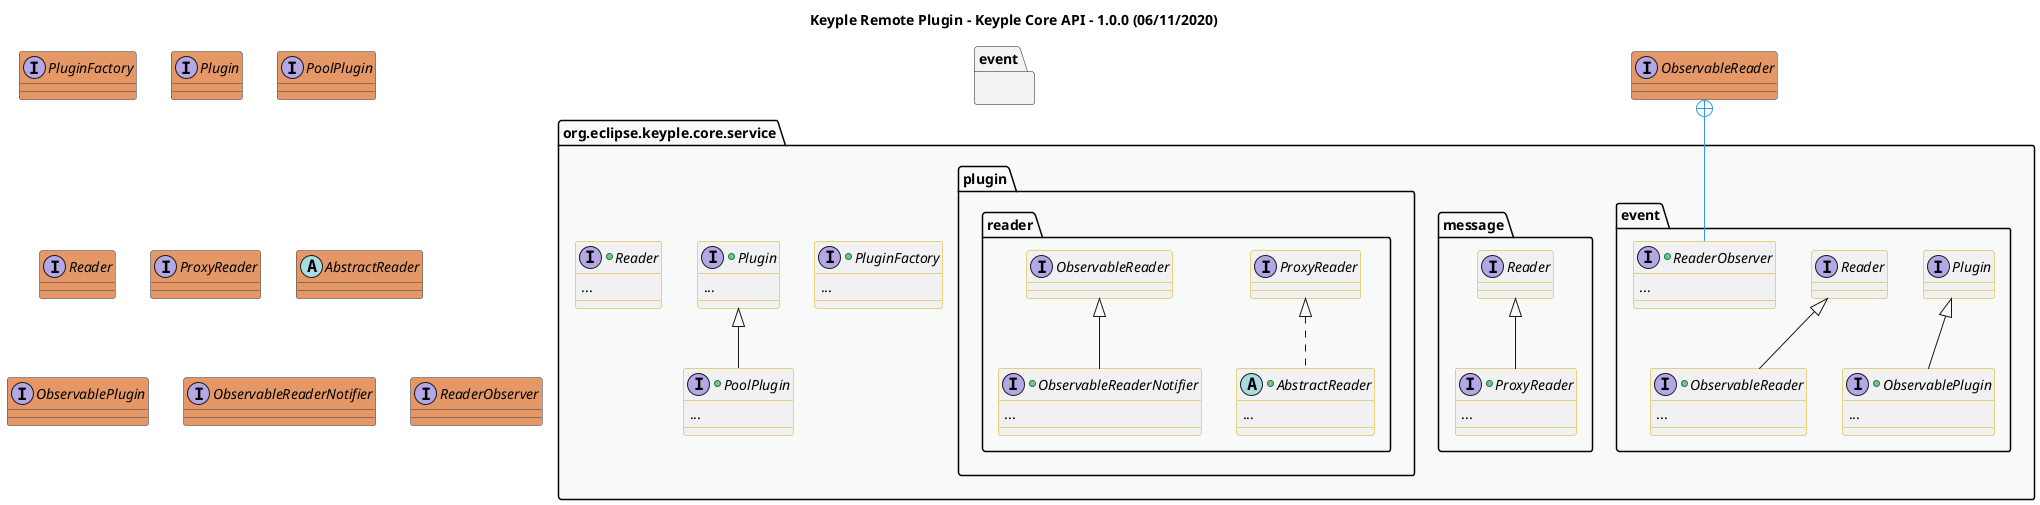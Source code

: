 @startuml
title
    Keyple Remote Plugin - Keyple Core API - 1.0.0 (06/11/2020)
end title

' == THEME ==

'Couleurs issues de : https://htmlcolorcodes.com/fr/tableau-de-couleur/tableau-de-couleur-design-plat/
!define C_GREY1 F8F9F9
!define C_GREY2 F2F3F4
!define C_GREY3 E5E7E9
!define C_GREY4 D7DBDD
!define C_GREY5 CACFD2
!define C_GREY6 BDC3C7
!define C_LINK 3498DB
!define C_USE 27AE60

skinparam Shadowing false
skinparam ClassFontStyle italic
skinparam ClassBorderColor #D4AC0D
skinparam stereotypeABorderColor #A9DCDF
skinparam stereotypeIBorderColor #B4A7E5
skinparam stereotypeCBorderColor #ADD1B2
skinparam stereotypeEBorderColor #EB93DF
' Red
skinparam ClassBackgroundColor<<red>> #FDEDEC
skinparam ClassBorderColor<<red>> #E74C3C
hide <<red>> stereotype
' Purple
skinparam ClassBackgroundColor<<purple>> #F4ECF7
skinparam ClassBorderColor<<purple>> #8E44AD
hide <<purple>> stereotype
' blue
skinparam ClassBackgroundColor<<blue>> #EBF5FB
skinparam ClassBorderColor<<blue>> #3498DB
hide <<blue>> stereotype
' Green
skinparam ClassBackgroundColor<<green>> #E9F7EF
skinparam ClassBorderColor<<green>> #27AE60
hide <<green>> stereotype
' Grey
skinparam ClassBackgroundColor<<grey>> #EAECEE
skinparam ClassBorderColor<<grey>> #2C3E50
hide <<grey>> stereotype

' == CONTENT ==

package "org.eclipse.keyple.core.service" as packService {

    +interface PluginFactory {
        ...
    }
    +interface Plugin {
        ...
    }
    +interface PoolPlugin extends Plugin {
        ...
    }
    +interface Reader {
        ...
    }

    package event {
        +interface ObservablePlugin extends Plugin {
            ...
        }
        +interface ObservableReader extends Reader {
            ...
        }
        +interface ReaderObserver {
            ...
        }
    }

    package message {
        +interface ProxyReader extends Reader {
            ...
        }
    }

    package plugin.reader {
        +abstract AbstractReader implements ProxyReader {
            ...
        }
        +interface ObservableReaderNotifier extends ObservableReader {
            ...
        }
    }
}

' Associations
ObservableReader +-- ReaderObserver #C_LINK

' == STYLE ==

package packService #C_GREY1 {}
package event #C_GREY2 {}

interface PluginFactory <<grey>> #E59866
interface Plugin <<grey>> #E59866
interface PoolPlugin <<grey>> #E59866
interface Reader <<grey>> #E59866
interface ProxyReader <<grey>> #E59866
abstract AbstractReader <<grey>> #E59866
interface ObservablePlugin <<grey>> #E59866
interface ObservableReader <<grey>> #E59866
interface ObservableReaderNotifier <<grey>> #E59866
interface ReaderObserver <<grey>> #E59866

@enduml